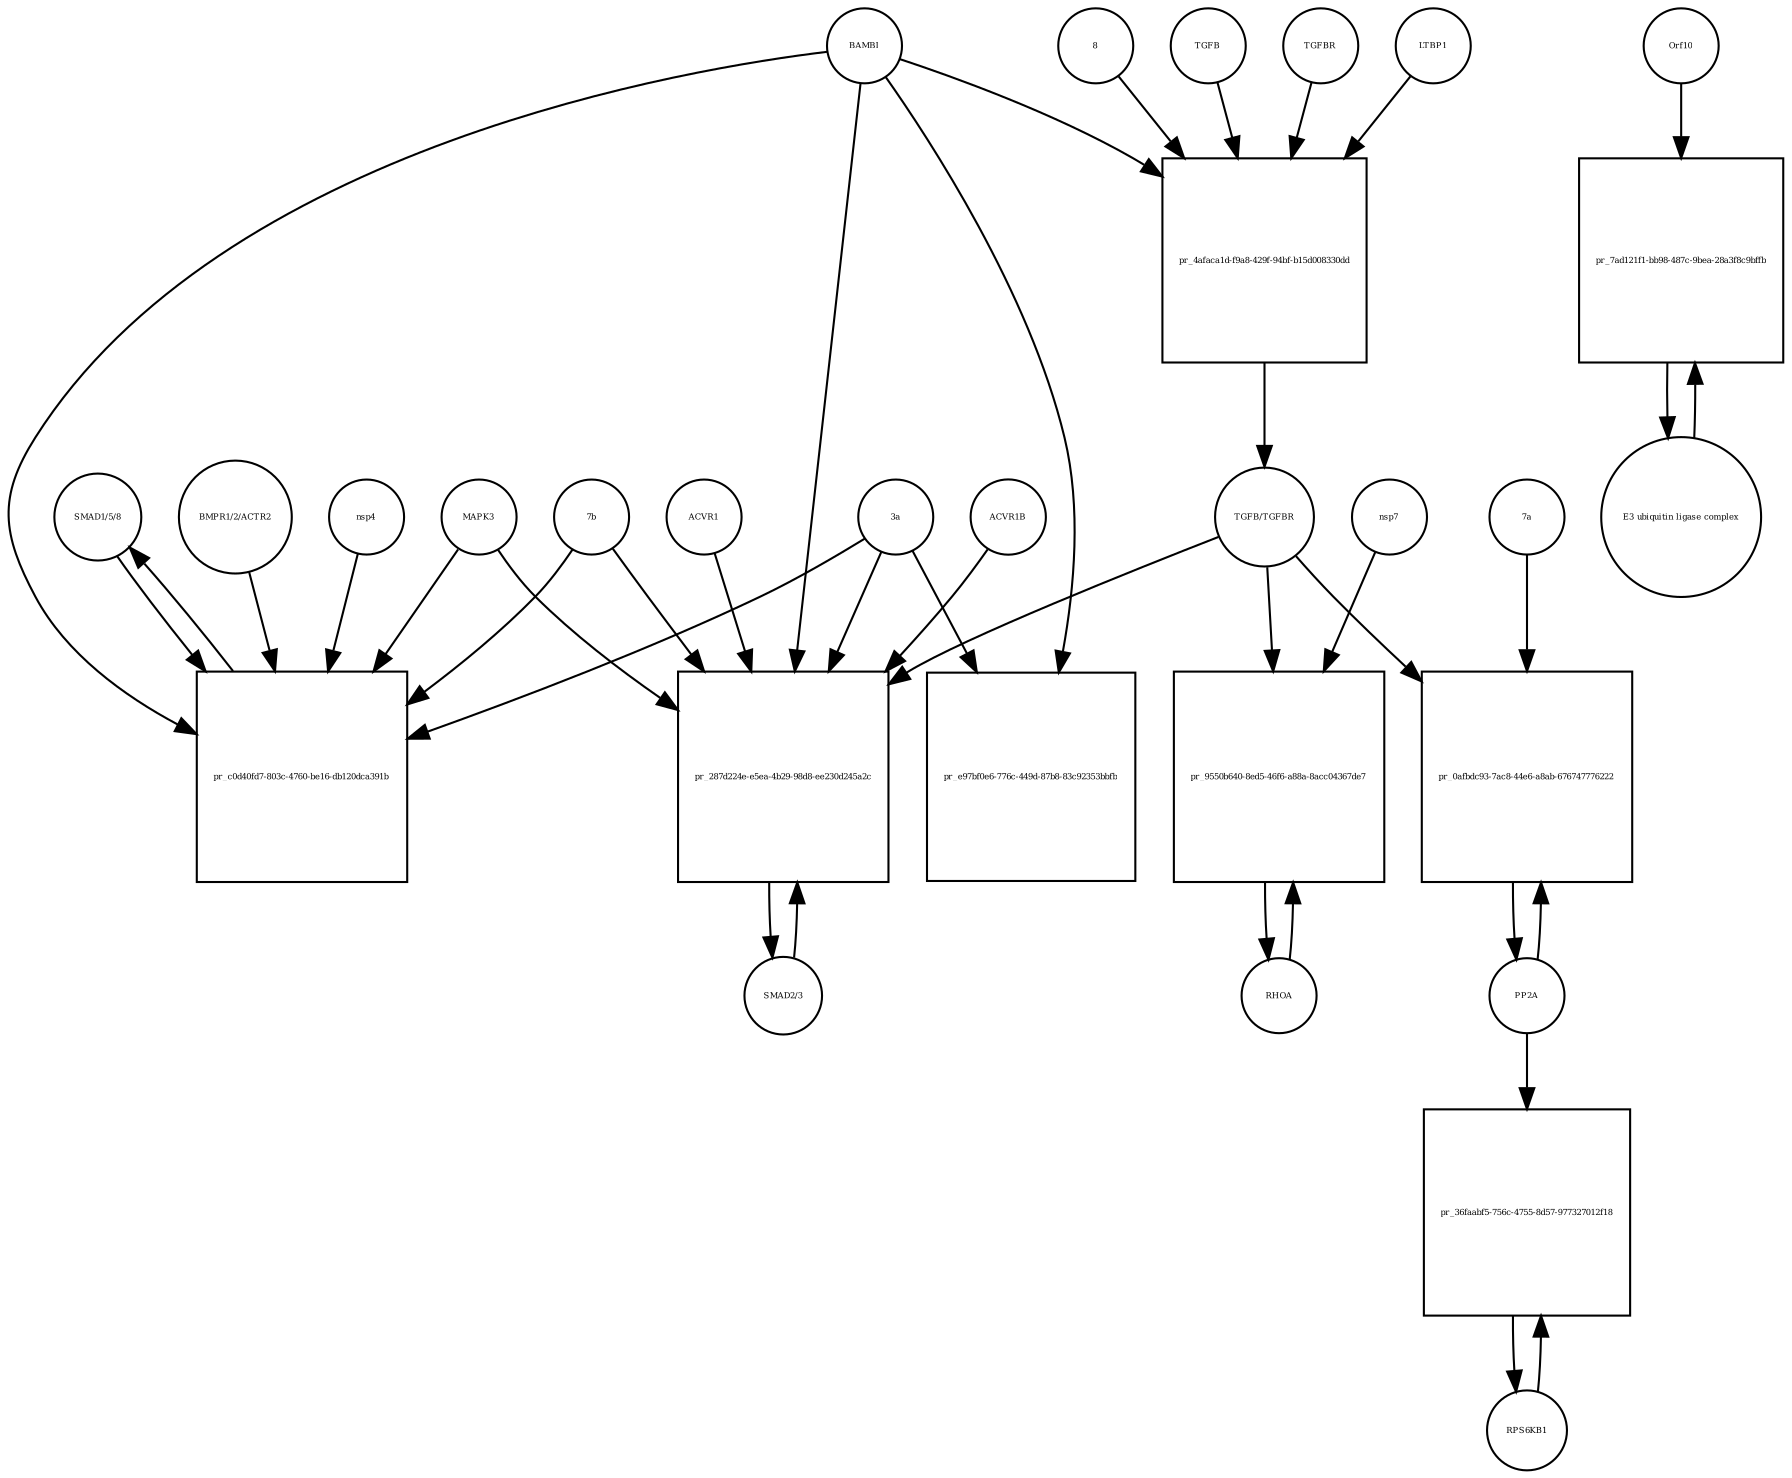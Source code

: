 strict digraph  {
"SMAD1/5/8" [annotation="", bipartite=0, cls=complex, fontsize=4, label="SMAD1/5/8", shape=circle];
"pr_c0d40fd7-803c-4760-be16-db120dca391b" [annotation="", bipartite=1, cls=process, fontsize=4, label="pr_c0d40fd7-803c-4760-be16-db120dca391b", shape=square];
BAMBI [annotation="", bipartite=0, cls=macromolecule, fontsize=4, label=BAMBI, shape=circle];
"BMPR1/2/ACTR2" [annotation="", bipartite=0, cls=complex, fontsize=4, label="BMPR1/2/ACTR2", shape=circle];
MAPK3 [annotation="", bipartite=0, cls=macromolecule, fontsize=4, label=MAPK3, shape=circle];
"3a" [annotation="", bipartite=0, cls=macromolecule, fontsize=4, label="3a", shape=circle];
"7b" [annotation="", bipartite=0, cls=macromolecule, fontsize=4, label="7b", shape=circle];
nsp4 [annotation="", bipartite=0, cls=macromolecule, fontsize=4, label=nsp4, shape=circle];
"SMAD2/3" [annotation="", bipartite=0, cls=complex, fontsize=4, label="SMAD2/3", shape=circle];
"pr_287d224e-e5ea-4b29-98d8-ee230d245a2c" [annotation="", bipartite=1, cls=process, fontsize=4, label="pr_287d224e-e5ea-4b29-98d8-ee230d245a2c", shape=square];
"TGFB/TGFBR" [annotation="", bipartite=0, cls=complex, fontsize=4, label="TGFB/TGFBR", shape=circle];
ACVR1 [annotation="", bipartite=0, cls=macromolecule, fontsize=4, label=ACVR1, shape=circle];
ACVR1B [annotation="", bipartite=0, cls=macromolecule, fontsize=4, label=ACVR1B, shape=circle];
RHOA [annotation="", bipartite=0, cls=macromolecule, fontsize=4, label=RHOA, shape=circle];
"pr_9550b640-8ed5-46f6-a88a-8acc04367de7" [annotation="", bipartite=1, cls=process, fontsize=4, label="pr_9550b640-8ed5-46f6-a88a-8acc04367de7", shape=square];
nsp7 [annotation="", bipartite=0, cls=macromolecule, fontsize=4, label=nsp7, shape=circle];
PP2A [annotation="", bipartite=0, cls=complex, fontsize=4, label=PP2A, shape=circle];
"pr_0afbdc93-7ac8-44e6-a8ab-676747776222" [annotation="", bipartite=1, cls=process, fontsize=4, label="pr_0afbdc93-7ac8-44e6-a8ab-676747776222", shape=square];
"7a" [annotation="", bipartite=0, cls=macromolecule, fontsize=4, label="7a", shape=circle];
RPS6KB1 [annotation="", bipartite=0, cls=macromolecule, fontsize=4, label=RPS6KB1, shape=circle];
"pr_36faabf5-756c-4755-8d57-977327012f18" [annotation="", bipartite=1, cls=process, fontsize=4, label="pr_36faabf5-756c-4755-8d57-977327012f18", shape=square];
"pr_e97bf0e6-776c-449d-87b8-83c92353bbfb" [annotation="", bipartite=1, cls=process, fontsize=4, label="pr_e97bf0e6-776c-449d-87b8-83c92353bbfb", shape=square];
TGFB [annotation="", bipartite=0, cls=macromolecule, fontsize=4, label=TGFB, shape=circle];
"pr_4afaca1d-f9a8-429f-94bf-b15d008330dd" [annotation="", bipartite=1, cls=process, fontsize=4, label="pr_4afaca1d-f9a8-429f-94bf-b15d008330dd", shape=square];
TGFBR [annotation="", bipartite=0, cls=complex, fontsize=4, label=TGFBR, shape=circle];
LTBP1 [annotation="", bipartite=0, cls=macromolecule, fontsize=4, label=LTBP1, shape=circle];
8 [annotation="", bipartite=0, cls=macromolecule, fontsize=4, label=8, shape=circle];
Orf10 [annotation=urn_miriam_ncbiprotein_BCD58762, bipartite=0, cls=macromolecule, fontsize=4, label=Orf10, shape=circle];
"pr_7ad121f1-bb98-487c-9bea-28a3f8c9bffb" [annotation="", bipartite=1, cls=process, fontsize=4, label="pr_7ad121f1-bb98-487c-9bea-28a3f8c9bffb", shape=square];
"E3 ubiquitin ligase complex" [annotation="", bipartite=0, cls=complex, fontsize=4, label="E3 ubiquitin ligase complex", shape=circle];
"SMAD1/5/8" -> "pr_c0d40fd7-803c-4760-be16-db120dca391b"  [annotation="", interaction_type=consumption];
"pr_c0d40fd7-803c-4760-be16-db120dca391b" -> "SMAD1/5/8"  [annotation="", interaction_type=production];
BAMBI -> "pr_c0d40fd7-803c-4760-be16-db120dca391b"  [annotation="urn_miriam_doi_10.1101%2F2020.06.17.156455", interaction_type=inhibition];
BAMBI -> "pr_287d224e-e5ea-4b29-98d8-ee230d245a2c"  [annotation="urn_miriam_doi_10.1101%2F2020.06.17.156455", interaction_type=inhibition];
BAMBI -> "pr_e97bf0e6-776c-449d-87b8-83c92353bbfb"  [annotation="", interaction_type=consumption];
BAMBI -> "pr_4afaca1d-f9a8-429f-94bf-b15d008330dd"  [annotation="urn_miriam_doi_10.1101%2F2020.06.17.156455", interaction_type=inhibition];
"BMPR1/2/ACTR2" -> "pr_c0d40fd7-803c-4760-be16-db120dca391b"  [annotation="urn_miriam_doi_10.1101%2F2020.06.17.156455", interaction_type=catalysis];
MAPK3 -> "pr_c0d40fd7-803c-4760-be16-db120dca391b"  [annotation="urn_miriam_doi_10.1101%2F2020.06.17.156455", interaction_type=inhibition];
MAPK3 -> "pr_287d224e-e5ea-4b29-98d8-ee230d245a2c"  [annotation="urn_miriam_doi_10.1101%2F2020.06.17.156455", interaction_type=inhibition];
"3a" -> "pr_c0d40fd7-803c-4760-be16-db120dca391b"  [annotation="urn_miriam_doi_10.1101%2F2020.06.17.156455", interaction_type=stimulation];
"3a" -> "pr_287d224e-e5ea-4b29-98d8-ee230d245a2c"  [annotation="urn_miriam_doi_10.1101%2F2020.06.17.156455", interaction_type=stimulation];
"3a" -> "pr_e97bf0e6-776c-449d-87b8-83c92353bbfb"  [annotation="urn_miriam_doi_10.1101%2F2020.06.17.156455", interaction_type=stimulation];
"7b" -> "pr_c0d40fd7-803c-4760-be16-db120dca391b"  [annotation="urn_miriam_doi_10.1101%2F2020.06.17.156455", interaction_type=stimulation];
"7b" -> "pr_287d224e-e5ea-4b29-98d8-ee230d245a2c"  [annotation="urn_miriam_doi_10.1101%2F2020.06.17.156455", interaction_type=stimulation];
nsp4 -> "pr_c0d40fd7-803c-4760-be16-db120dca391b"  [annotation="urn_miriam_doi_10.1101%2F2020.06.17.156455", interaction_type=stimulation];
"SMAD2/3" -> "pr_287d224e-e5ea-4b29-98d8-ee230d245a2c"  [annotation="", interaction_type=consumption];
"pr_287d224e-e5ea-4b29-98d8-ee230d245a2c" -> "SMAD2/3"  [annotation="", interaction_type=production];
"TGFB/TGFBR" -> "pr_287d224e-e5ea-4b29-98d8-ee230d245a2c"  [annotation="urn_miriam_doi_10.1101%2F2020.06.17.156455", interaction_type=stimulation];
"TGFB/TGFBR" -> "pr_9550b640-8ed5-46f6-a88a-8acc04367de7"  [annotation="urn_miriam_doi_10.1101%2F2020.06.17.156455", interaction_type=stimulation];
"TGFB/TGFBR" -> "pr_0afbdc93-7ac8-44e6-a8ab-676747776222"  [annotation="urn_miriam_doi_10.1101%2F2020.03.31.019216", interaction_type=stimulation];
ACVR1 -> "pr_287d224e-e5ea-4b29-98d8-ee230d245a2c"  [annotation="urn_miriam_doi_10.1101%2F2020.06.17.156455", interaction_type=catalysis];
ACVR1B -> "pr_287d224e-e5ea-4b29-98d8-ee230d245a2c"  [annotation="urn_miriam_doi_10.1101%2F2020.06.17.156455", interaction_type=catalysis];
RHOA -> "pr_9550b640-8ed5-46f6-a88a-8acc04367de7"  [annotation="", interaction_type=consumption];
"pr_9550b640-8ed5-46f6-a88a-8acc04367de7" -> RHOA  [annotation="", interaction_type=production];
nsp7 -> "pr_9550b640-8ed5-46f6-a88a-8acc04367de7"  [annotation="urn_miriam_doi_10.1101%2F2020.06.17.156455", interaction_type=stimulation];
PP2A -> "pr_0afbdc93-7ac8-44e6-a8ab-676747776222"  [annotation="", interaction_type=consumption];
PP2A -> "pr_36faabf5-756c-4755-8d57-977327012f18"  [annotation="", interaction_type=catalysis];
"pr_0afbdc93-7ac8-44e6-a8ab-676747776222" -> PP2A  [annotation="", interaction_type=production];
"7a" -> "pr_0afbdc93-7ac8-44e6-a8ab-676747776222"  [annotation="urn_miriam_doi_10.1101%2F2020.03.31.019216", interaction_type=stimulation];
RPS6KB1 -> "pr_36faabf5-756c-4755-8d57-977327012f18"  [annotation="", interaction_type=consumption];
"pr_36faabf5-756c-4755-8d57-977327012f18" -> RPS6KB1  [annotation="", interaction_type=production];
TGFB -> "pr_4afaca1d-f9a8-429f-94bf-b15d008330dd"  [annotation="", interaction_type=consumption];
"pr_4afaca1d-f9a8-429f-94bf-b15d008330dd" -> "TGFB/TGFBR"  [annotation="", interaction_type=production];
TGFBR -> "pr_4afaca1d-f9a8-429f-94bf-b15d008330dd"  [annotation="", interaction_type=consumption];
LTBP1 -> "pr_4afaca1d-f9a8-429f-94bf-b15d008330dd"  [annotation="urn_miriam_doi_10.1101%2F2020.06.17.156455", interaction_type=inhibition];
8 -> "pr_4afaca1d-f9a8-429f-94bf-b15d008330dd"  [annotation="urn_miriam_doi_10.1101%2F2020.06.17.156455", interaction_type=stimulation];
Orf10 -> "pr_7ad121f1-bb98-487c-9bea-28a3f8c9bffb"  [annotation="", interaction_type=consumption];
"pr_7ad121f1-bb98-487c-9bea-28a3f8c9bffb" -> "E3 ubiquitin ligase complex"  [annotation="", interaction_type=production];
"E3 ubiquitin ligase complex" -> "pr_7ad121f1-bb98-487c-9bea-28a3f8c9bffb"  [annotation="", interaction_type=consumption];
}
